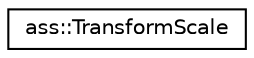 digraph "Graphical Class Hierarchy"
{
 // LATEX_PDF_SIZE
  edge [fontname="Helvetica",fontsize="10",labelfontname="Helvetica",labelfontsize="10"];
  node [fontname="Helvetica",fontsize="10",shape=record];
  rankdir="LR";
  Node0 [label="ass::TransformScale",height=0.2,width=0.4,color="black", fillcolor="white", style="filled",URL="$structass_1_1TransformScale.html",tooltip="Controls the rendering scale transform of AView."];
}
